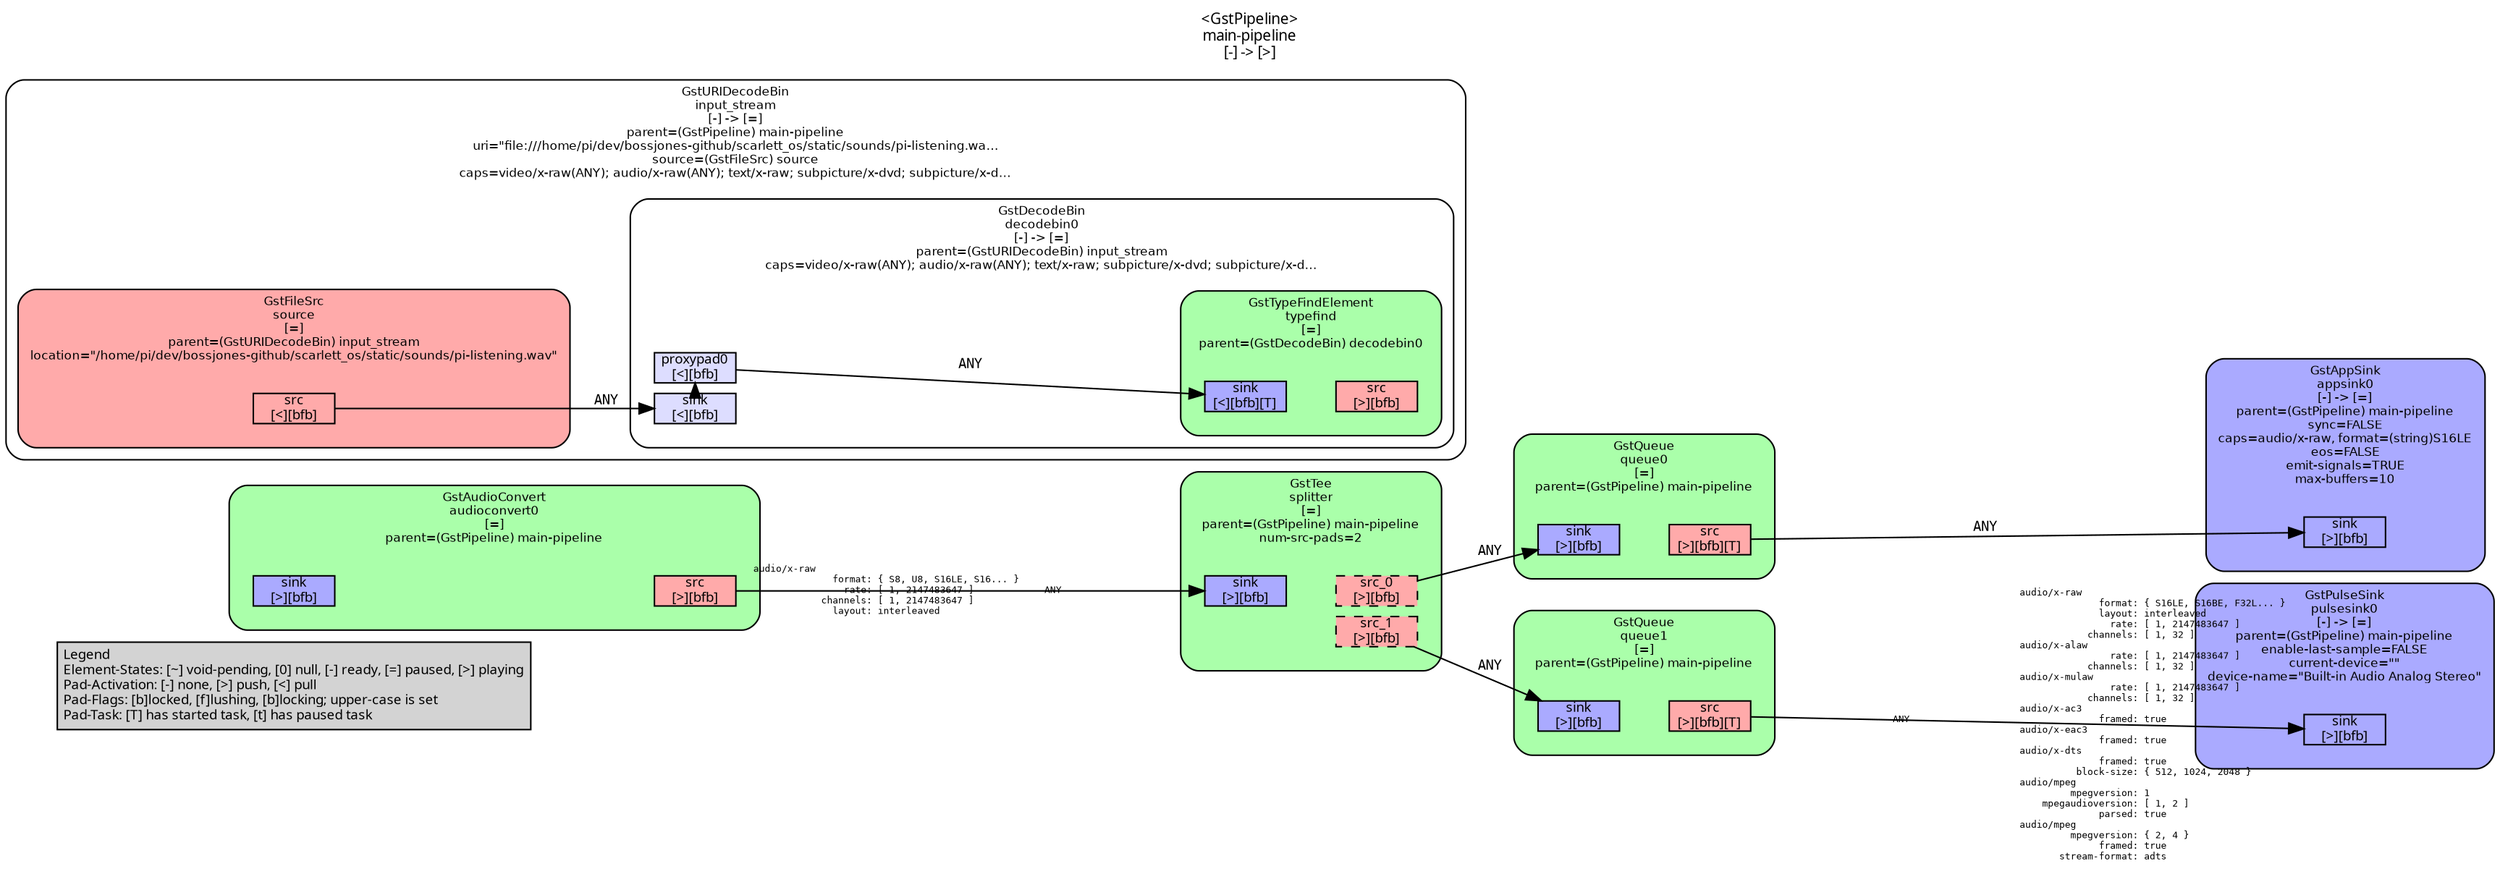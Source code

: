 digraph pipeline {
  rankdir=LR;
  fontname="sans";
  fontsize="10";
  labelloc=t;
  nodesep=.1;
  ranksep=.2;
  label="<GstPipeline>\nmain-pipeline\n[-] -> [>]";
  node [style="filled,rounded", shape=box, fontsize="9", fontname="sans", margin="0.0,0.0"];
  edge [labelfontsize="6", fontsize="9", fontname="monospace"];
  
  legend [
    pos="0,0!",
    margin="0.05,0.05",
    style="filled",
    label="Legend\lElement-States: [~] void-pending, [0] null, [-] ready, [=] paused, [>] playing\lPad-Activation: [-] none, [>] push, [<] pull\lPad-Flags: [b]locked, [f]lushing, [b]locking; upper-case is set\lPad-Task: [T] has started task, [t] has paused task\l",
  ];
  subgraph cluster_pulsesink0_0x2586080 {
    fontname="Bitstream Vera Sans";
    fontsize="8";
    style="filled,rounded";
    color=black;
    label="GstPulseSink\npulsesink0\n[-] -> [=]\nparent=(GstPipeline) main-pipeline\nenable-last-sample=FALSE\ncurrent-device=\"\"\ndevice-name=\"Built-in Audio Analog Stereo\"";
    subgraph cluster_pulsesink0_0x2586080_sink {
      label="";
      style="invis";
      pulsesink0_0x2586080_sink_0x255f260 [color=black, fillcolor="#aaaaff", label="sink\n[>][bfb]", height="0.2", style="filled,solid"];
    }

    fillcolor="#aaaaff";
  }

  subgraph cluster_queue1_0x256c3b0 {
    fontname="Bitstream Vera Sans";
    fontsize="8";
    style="filled,rounded";
    color=black;
    label="GstQueue\nqueue1\n[=]\nparent=(GstPipeline) main-pipeline";
    subgraph cluster_queue1_0x256c3b0_sink {
      label="";
      style="invis";
      queue1_0x256c3b0_sink_0x255ede0 [color=black, fillcolor="#aaaaff", label="sink\n[>][bfb]", height="0.2", style="filled,solid"];
    }

    subgraph cluster_queue1_0x256c3b0_src {
      label="";
      style="invis";
      queue1_0x256c3b0_src_0x255f020 [color=black, fillcolor="#ffaaaa", label="src\n[>][bfb][T]", height="0.2", style="filled,solid"];
    }

    queue1_0x256c3b0_sink_0x255ede0 -> queue1_0x256c3b0_src_0x255f020 [style="invis"];
    fillcolor="#aaffaa";
  }

  queue1_0x256c3b0_src_0x255f020 -> pulsesink0_0x2586080_sink_0x255f260 [labeldistance="10", labelangle="0", label="                                                  ", taillabel="ANY", headlabel="audio/x-raw\l              format: { S16LE, S16BE, F32L... }\l              layout: interleaved\l                rate: [ 1, 2147483647 ]\l            channels: [ 1, 32 ]\laudio/x-alaw\l                rate: [ 1, 2147483647 ]\l            channels: [ 1, 32 ]\laudio/x-mulaw\l                rate: [ 1, 2147483647 ]\l            channels: [ 1, 32 ]\laudio/x-ac3\l              framed: true\laudio/x-eac3\l              framed: true\laudio/x-dts\l              framed: true\l          block-size: { 512, 1024, 2048 }\laudio/mpeg\l         mpegversion: 1\l    mpegaudioversion: [ 1, 2 ]\l              parsed: true\laudio/mpeg\l         mpegversion: { 2, 4 }\l              framed: true\l       stream-format: adts\l"]
  subgraph cluster_appsink0_0x2571bb0 {
    fontname="Bitstream Vera Sans";
    fontsize="8";
    style="filled,rounded";
    color=black;
    label="GstAppSink\nappsink0\n[-] -> [=]\nparent=(GstPipeline) main-pipeline\nsync=FALSE\ncaps=audio/x-raw, format=(string)S16LE\neos=FALSE\nemit-signals=TRUE\nmax-buffers=10";
    subgraph cluster_appsink0_0x2571bb0_sink {
      label="";
      style="invis";
      appsink0_0x2571bb0_sink_0x255eba0 [color=black, fillcolor="#aaaaff", label="sink\n[>][bfb]", height="0.2", style="filled,solid"];
    }

    fillcolor="#aaaaff";
  }

  subgraph cluster_queue0_0x256c0c0 {
    fontname="Bitstream Vera Sans";
    fontsize="8";
    style="filled,rounded";
    color=black;
    label="GstQueue\nqueue0\n[=]\nparent=(GstPipeline) main-pipeline";
    subgraph cluster_queue0_0x256c0c0_sink {
      label="";
      style="invis";
      queue0_0x256c0c0_sink_0x255e720 [color=black, fillcolor="#aaaaff", label="sink\n[>][bfb]", height="0.2", style="filled,solid"];
    }

    subgraph cluster_queue0_0x256c0c0_src {
      label="";
      style="invis";
      queue0_0x256c0c0_src_0x255e960 [color=black, fillcolor="#ffaaaa", label="src\n[>][bfb][T]", height="0.2", style="filled,solid"];
    }

    queue0_0x256c0c0_sink_0x255e720 -> queue0_0x256c0c0_src_0x255e960 [style="invis"];
    fillcolor="#aaffaa";
  }

  queue0_0x256c0c0_src_0x255e960 -> appsink0_0x2571bb0_sink_0x255eba0 [label="ANY"]
  subgraph cluster_splitter_0x2566000 {
    fontname="Bitstream Vera Sans";
    fontsize="8";
    style="filled,rounded";
    color=black;
    label="GstTee\nsplitter\n[=]\nparent=(GstPipeline) main-pipeline\nnum-src-pads=2";
    subgraph cluster_splitter_0x2566000_sink {
      label="";
      style="invis";
      splitter_0x2566000_sink_0x255e4e0 [color=black, fillcolor="#aaaaff", label="sink\n[>][bfb]", height="0.2", style="filled,solid"];
    }

    subgraph cluster_splitter_0x2566000_src {
      label="";
      style="invis";
      splitter_0x2566000_src_0_0x2576070 [color=black, fillcolor="#ffaaaa", label="src_0\n[>][bfb]", height="0.2", style="filled,dashed"];
      splitter_0x2566000_src_1_0x25762c0 [color=black, fillcolor="#ffaaaa", label="src_1\n[>][bfb]", height="0.2", style="filled,dashed"];
    }

    splitter_0x2566000_sink_0x255e4e0 -> splitter_0x2566000_src_0_0x2576070 [style="invis"];
    fillcolor="#aaffaa";
  }

  splitter_0x2566000_src_0_0x2576070 -> queue0_0x256c0c0_sink_0x255e720 [label="ANY"]
  splitter_0x2566000_src_1_0x25762c0 -> queue1_0x256c3b0_sink_0x255ede0 [label="ANY"]
  subgraph cluster_audioconvert0_0x21847c0 {
    fontname="Bitstream Vera Sans";
    fontsize="8";
    style="filled,rounded";
    color=black;
    label="GstAudioConvert\naudioconvert0\n[=]\nparent=(GstPipeline) main-pipeline";
    subgraph cluster_audioconvert0_0x21847c0_sink {
      label="";
      style="invis";
      audioconvert0_0x21847c0_sink_0x255e060 [color=black, fillcolor="#aaaaff", label="sink\n[>][bfb]", height="0.2", style="filled,solid"];
    }

    subgraph cluster_audioconvert0_0x21847c0_src {
      label="";
      style="invis";
      audioconvert0_0x21847c0_src_0x255e2a0 [color=black, fillcolor="#ffaaaa", label="src\n[>][bfb]", height="0.2", style="filled,solid"];
    }

    audioconvert0_0x21847c0_sink_0x255e060 -> audioconvert0_0x21847c0_src_0x255e2a0 [style="invis"];
    fillcolor="#aaffaa";
  }

  audioconvert0_0x21847c0_src_0x255e2a0 -> splitter_0x2566000_sink_0x255e4e0 [labeldistance="10", labelangle="0", label="                                                  ", taillabel="audio/x-raw\l              format: { S8, U8, S16LE, S16... }\l                rate: [ 1, 2147483647 ]\l            channels: [ 1, 2147483647 ]\l              layout: interleaved\l", headlabel="ANY"]
  subgraph cluster_input_stream_0x2558030 {
    fontname="Bitstream Vera Sans";
    fontsize="8";
    style="filled,rounded";
    color=black;
    label="GstURIDecodeBin\ninput_stream\n[-] -> [=]\nparent=(GstPipeline) main-pipeline\nuri=\"file:///home/pi/dev/bossjones-github/scarlett_os/static/sounds/pi-listening.wa…\nsource=(GstFileSrc) source\ncaps=video/x-raw(ANY); audio/x-raw(ANY); text/x-raw; subpicture/x-dvd; subpicture/x-d…";
    fillcolor="#ffffff";
    subgraph cluster_decodebin0_0x25a2080 {
      fontname="Bitstream Vera Sans";
      fontsize="8";
      style="filled,rounded";
      color=black;
      label="GstDecodeBin\ndecodebin0\n[-] -> [=]\nparent=(GstURIDecodeBin) input_stream\ncaps=video/x-raw(ANY); audio/x-raw(ANY); text/x-raw; subpicture/x-dvd; subpicture/x-d…";
      subgraph cluster_decodebin0_0x25a2080_sink {
        label="";
        style="invis";
        _proxypad0_0x2576520 [color=black, fillcolor="#ddddff", label="proxypad0\n[<][bfb]", height="0.2", style="filled,solid"];
      decodebin0_0x25a2080_sink_0x25a8050 -> _proxypad0_0x2576520 [style=dashed, minlen=0]
        decodebin0_0x25a2080_sink_0x25a8050 [color=black, fillcolor="#ddddff", label="sink\n[<][bfb]", height="0.2", style="filled,solid"];
      }

      fillcolor="#ffffff";
      subgraph cluster_typefind_0x25a40c0 {
        fontname="Bitstream Vera Sans";
        fontsize="8";
        style="filled,rounded";
        color=black;
        label="GstTypeFindElement\ntypefind\n[=]\nparent=(GstDecodeBin) decodebin0";
        subgraph cluster_typefind_0x25a40c0_sink {
          label="";
          style="invis";
          typefind_0x25a40c0_sink_0x255f6e0 [color=black, fillcolor="#aaaaff", label="sink\n[<][bfb][T]", height="0.2", style="filled,solid"];
        }

        subgraph cluster_typefind_0x25a40c0_src {
          label="";
          style="invis";
          typefind_0x25a40c0_src_0x255f920 [color=black, fillcolor="#ffaaaa", label="src\n[>][bfb]", height="0.2", style="filled,solid"];
        }

        typefind_0x25a40c0_sink_0x255f6e0 -> typefind_0x25a40c0_src_0x255f920 [style="invis"];
        fillcolor="#aaffaa";
      }

      _proxypad0_0x2576520 -> typefind_0x25a40c0_sink_0x255f6e0 [label="ANY"]
    }

    subgraph cluster_source_0x259c0e0 {
      fontname="Bitstream Vera Sans";
      fontsize="8";
      style="filled,rounded";
      color=black;
      label="GstFileSrc\nsource\n[=]\nparent=(GstURIDecodeBin) input_stream\nlocation=\"/home/pi/dev/bossjones-github/scarlett_os/static/sounds/pi-listening.wav\"";
      subgraph cluster_source_0x259c0e0_src {
        label="";
        style="invis";
        source_0x259c0e0_src_0x255f4a0 [color=black, fillcolor="#ffaaaa", label="src\n[<][bfb]", height="0.2", style="filled,solid"];
      }

      fillcolor="#ffaaaa";
    }

    source_0x259c0e0_src_0x255f4a0 -> decodebin0_0x25a2080_sink_0x25a8050 [label="ANY"]
  }

}
